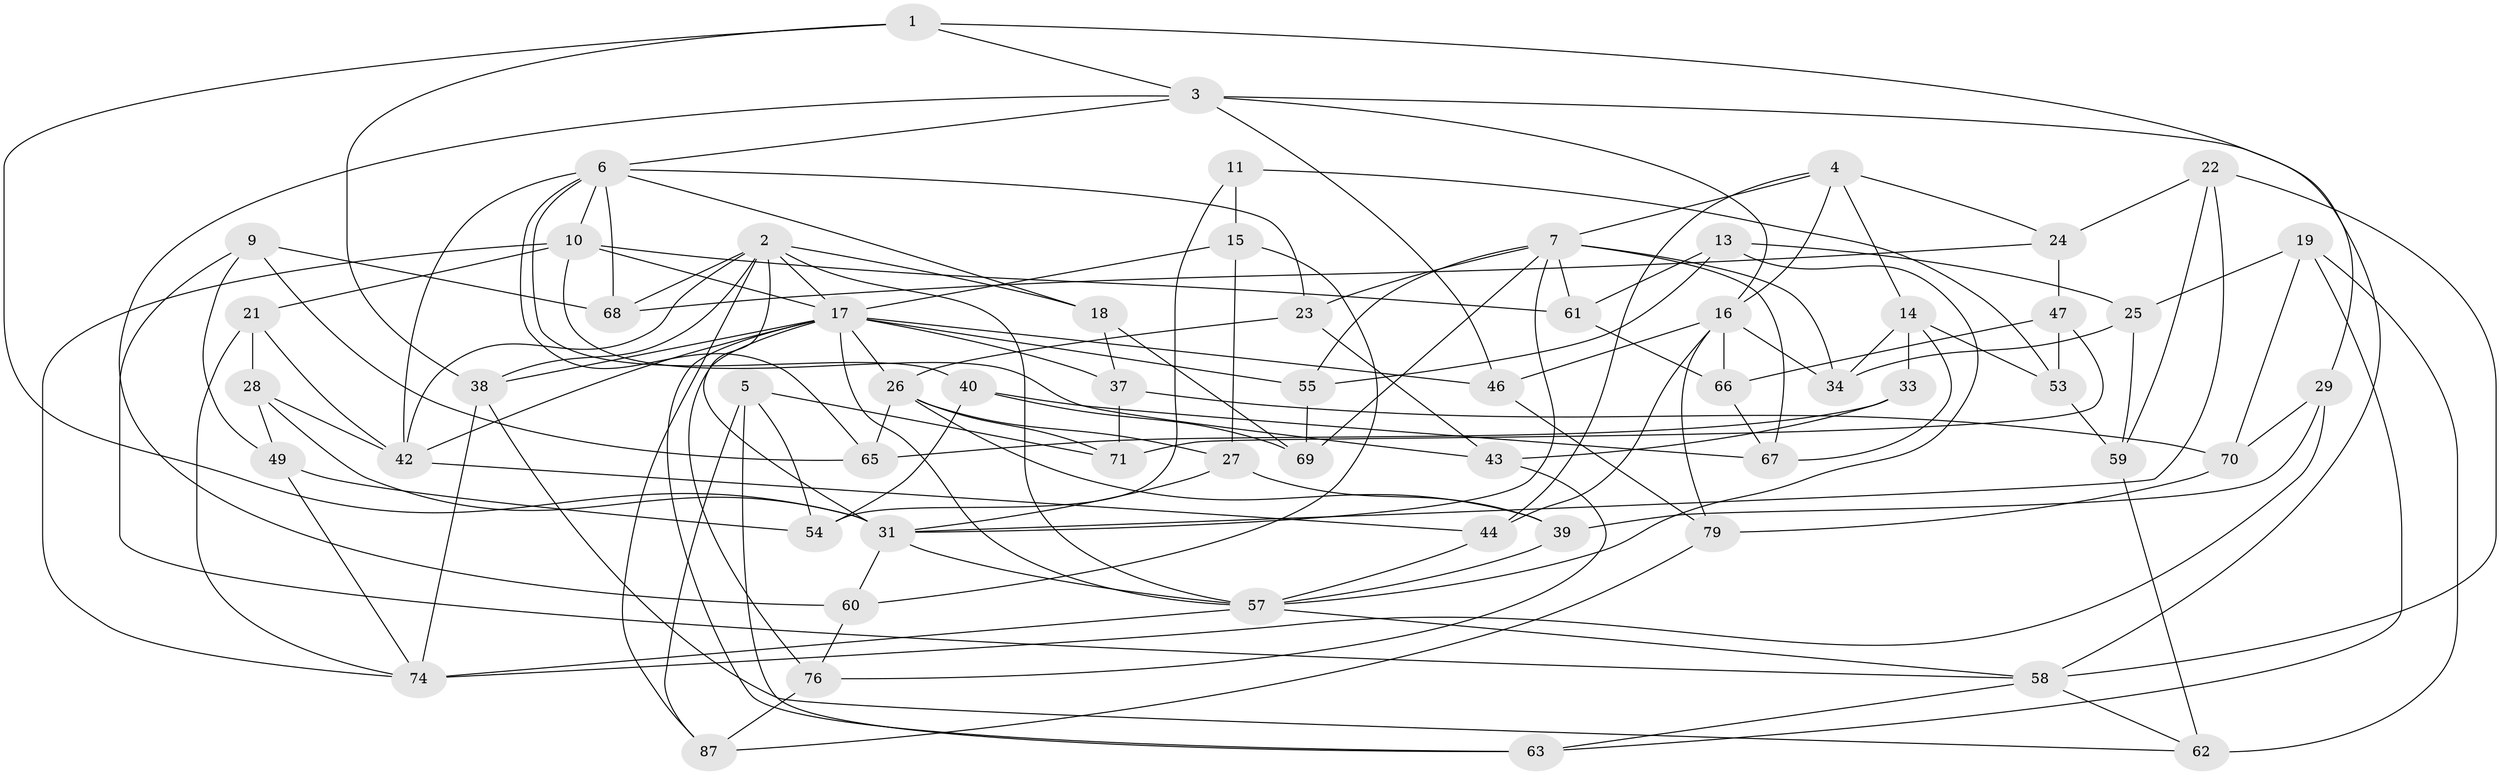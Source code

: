 // original degree distribution, {4: 1.0}
// Generated by graph-tools (version 1.1) at 2025/20/03/04/25 18:20:34]
// undirected, 60 vertices, 142 edges
graph export_dot {
graph [start="1"]
  node [color=gray90,style=filled];
  1;
  2 [super="+8+86"];
  3 [super="+30"];
  4 [super="+36"];
  5;
  6 [super="+50+12"];
  7 [super="+48"];
  9;
  10 [super="+51"];
  11;
  13;
  14 [super="+81"];
  15 [super="+41"];
  16 [super="+20+75"];
  17 [super="+32"];
  18;
  19;
  21;
  22;
  23;
  24;
  25;
  26 [super="+45"];
  27;
  28;
  29;
  31 [super="+35+77"];
  33;
  34;
  37;
  38 [super="+72"];
  39;
  40;
  42 [super="+84"];
  43;
  44;
  46;
  47;
  49;
  53;
  54;
  55;
  57 [super="+83+82"];
  58 [super="+73"];
  59;
  60;
  61;
  62;
  63;
  65;
  66;
  67;
  68;
  69;
  70;
  71;
  74 [super="+80"];
  76;
  79;
  87;
  1 -- 29;
  1 -- 3;
  1 -- 38;
  1 -- 31;
  2 -- 87;
  2 -- 31;
  2 -- 18;
  2 -- 68;
  2 -- 57;
  2 -- 42;
  2 -- 38;
  2 -- 17;
  3 -- 6;
  3 -- 58;
  3 -- 16;
  3 -- 60;
  3 -- 46;
  4 -- 44;
  4 -- 14;
  4 -- 16 [weight=2];
  4 -- 24;
  4 -- 7;
  5 -- 71;
  5 -- 87;
  5 -- 63;
  5 -- 54;
  6 -- 68;
  6 -- 65;
  6 -- 42;
  6 -- 10;
  6 -- 40;
  6 -- 18;
  6 -- 23;
  7 -- 61;
  7 -- 67;
  7 -- 34;
  7 -- 69;
  7 -- 55;
  7 -- 23;
  7 -- 31;
  9 -- 68;
  9 -- 65;
  9 -- 49;
  9 -- 58;
  10 -- 74;
  10 -- 43;
  10 -- 61;
  10 -- 21;
  10 -- 17;
  11 -- 54;
  11 -- 15 [weight=2];
  11 -- 53;
  13 -- 25;
  13 -- 61;
  13 -- 55;
  13 -- 57;
  14 -- 53;
  14 -- 67;
  14 -- 33 [weight=2];
  14 -- 34;
  15 -- 60;
  15 -- 17 [weight=2];
  15 -- 27;
  16 -- 34;
  16 -- 66;
  16 -- 44;
  16 -- 79;
  16 -- 46;
  17 -- 76;
  17 -- 37;
  17 -- 38 [weight=2];
  17 -- 42;
  17 -- 46;
  17 -- 55;
  17 -- 26;
  17 -- 63;
  17 -- 57;
  18 -- 69;
  18 -- 37;
  19 -- 70;
  19 -- 63;
  19 -- 25;
  19 -- 62;
  21 -- 28;
  21 -- 74;
  21 -- 42;
  22 -- 24;
  22 -- 31;
  22 -- 58;
  22 -- 59;
  23 -- 43;
  23 -- 26;
  24 -- 68;
  24 -- 47;
  25 -- 59;
  25 -- 34;
  26 -- 71;
  26 -- 65;
  26 -- 27;
  26 -- 39;
  27 -- 39;
  27 -- 31;
  28 -- 49;
  28 -- 31;
  28 -- 42;
  29 -- 70;
  29 -- 39;
  29 -- 74;
  31 -- 60;
  31 -- 57;
  33 -- 65;
  33 -- 43;
  37 -- 70;
  37 -- 71;
  38 -- 74;
  38 -- 62;
  39 -- 57;
  40 -- 67;
  40 -- 54;
  40 -- 69;
  42 -- 44;
  43 -- 76;
  44 -- 57;
  46 -- 79;
  47 -- 53;
  47 -- 66;
  47 -- 71;
  49 -- 54;
  49 -- 74;
  53 -- 59;
  55 -- 69;
  57 -- 74;
  57 -- 58;
  58 -- 63;
  58 -- 62;
  59 -- 62;
  60 -- 76;
  61 -- 66;
  66 -- 67;
  70 -- 79;
  76 -- 87;
  79 -- 87;
}
